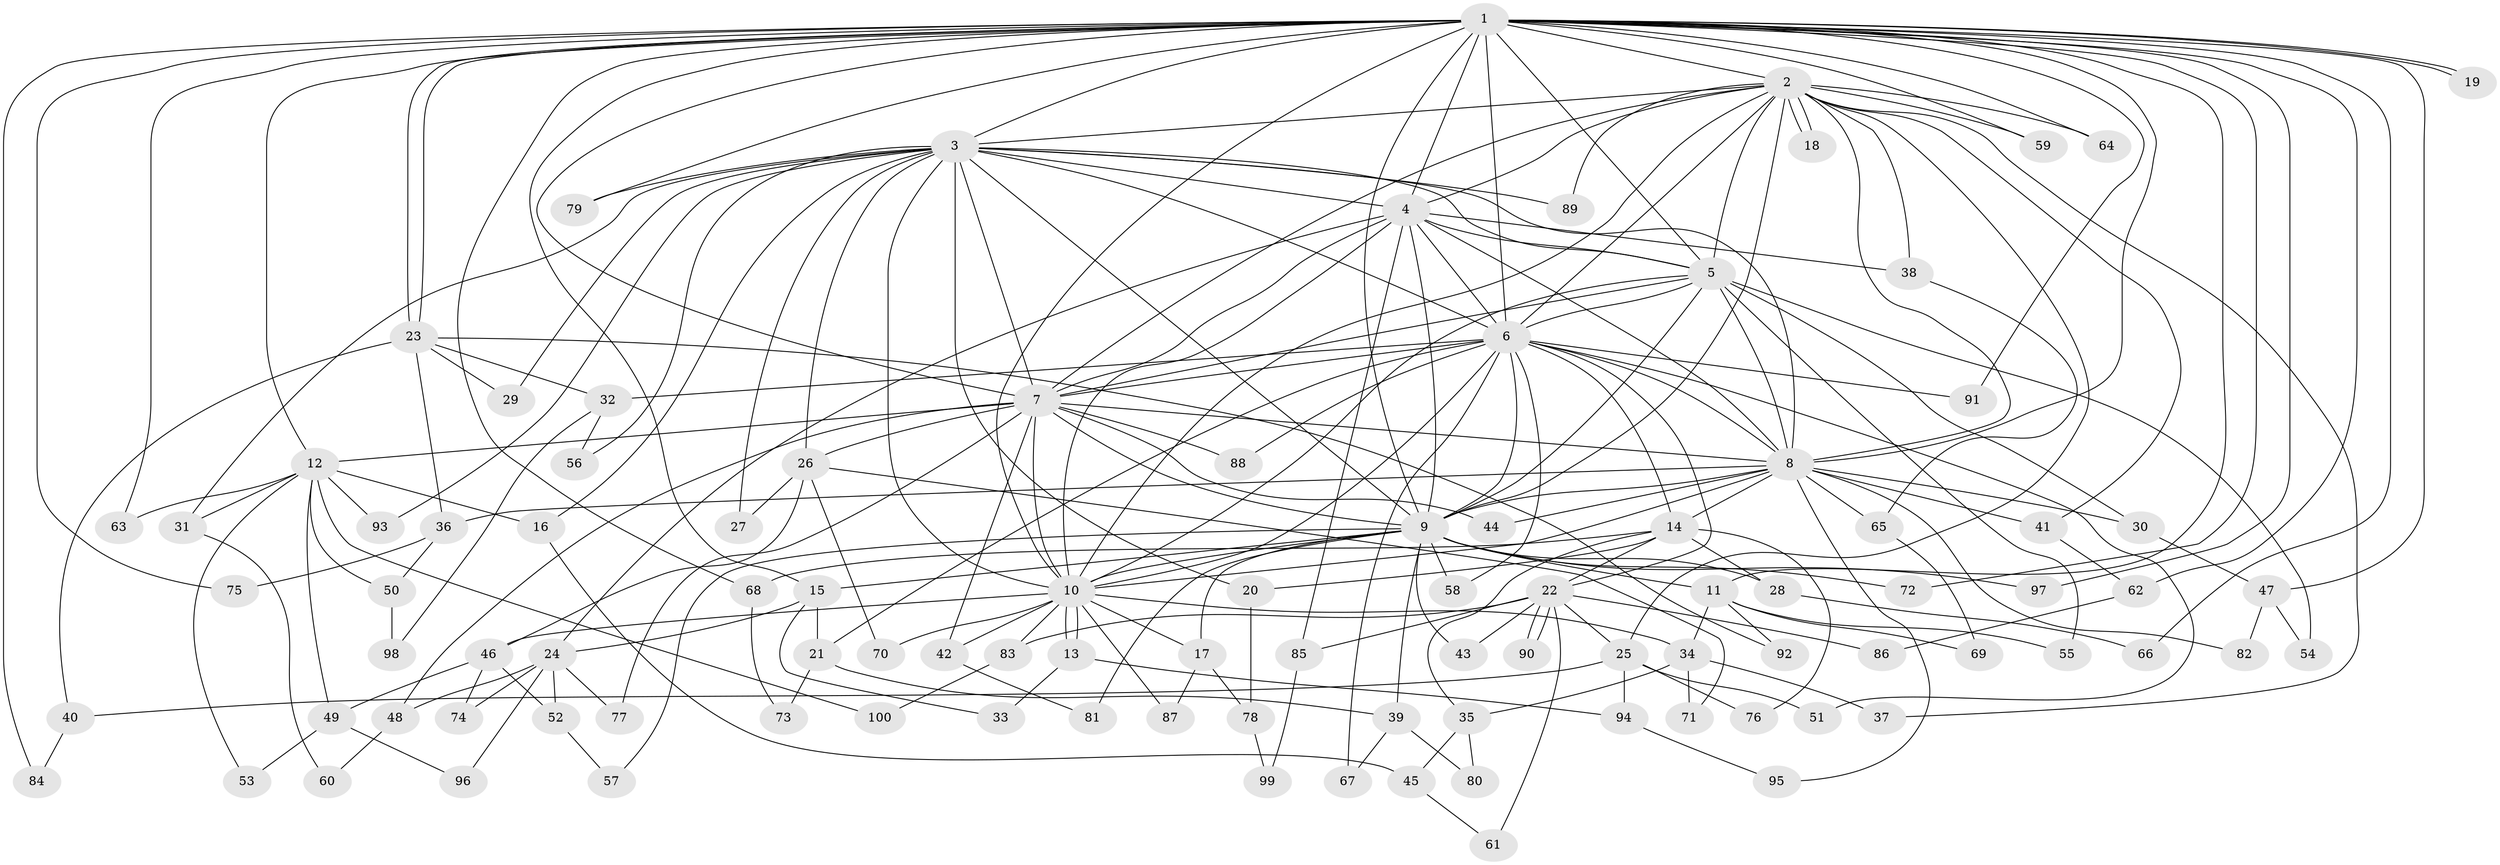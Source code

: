 // Generated by graph-tools (version 1.1) at 2025/11/02/21/25 10:11:07]
// undirected, 100 vertices, 225 edges
graph export_dot {
graph [start="1"]
  node [color=gray90,style=filled];
  1;
  2;
  3;
  4;
  5;
  6;
  7;
  8;
  9;
  10;
  11;
  12;
  13;
  14;
  15;
  16;
  17;
  18;
  19;
  20;
  21;
  22;
  23;
  24;
  25;
  26;
  27;
  28;
  29;
  30;
  31;
  32;
  33;
  34;
  35;
  36;
  37;
  38;
  39;
  40;
  41;
  42;
  43;
  44;
  45;
  46;
  47;
  48;
  49;
  50;
  51;
  52;
  53;
  54;
  55;
  56;
  57;
  58;
  59;
  60;
  61;
  62;
  63;
  64;
  65;
  66;
  67;
  68;
  69;
  70;
  71;
  72;
  73;
  74;
  75;
  76;
  77;
  78;
  79;
  80;
  81;
  82;
  83;
  84;
  85;
  86;
  87;
  88;
  89;
  90;
  91;
  92;
  93;
  94;
  95;
  96;
  97;
  98;
  99;
  100;
  1 -- 2;
  1 -- 3;
  1 -- 4;
  1 -- 5;
  1 -- 6;
  1 -- 7;
  1 -- 8;
  1 -- 9;
  1 -- 10;
  1 -- 11;
  1 -- 12;
  1 -- 15;
  1 -- 19;
  1 -- 19;
  1 -- 23;
  1 -- 23;
  1 -- 47;
  1 -- 59;
  1 -- 62;
  1 -- 63;
  1 -- 64;
  1 -- 66;
  1 -- 68;
  1 -- 72;
  1 -- 75;
  1 -- 79;
  1 -- 84;
  1 -- 91;
  1 -- 97;
  2 -- 3;
  2 -- 4;
  2 -- 5;
  2 -- 6;
  2 -- 7;
  2 -- 8;
  2 -- 9;
  2 -- 10;
  2 -- 18;
  2 -- 18;
  2 -- 25;
  2 -- 37;
  2 -- 38;
  2 -- 41;
  2 -- 59;
  2 -- 64;
  2 -- 89;
  3 -- 4;
  3 -- 5;
  3 -- 6;
  3 -- 7;
  3 -- 8;
  3 -- 9;
  3 -- 10;
  3 -- 16;
  3 -- 20;
  3 -- 26;
  3 -- 27;
  3 -- 29;
  3 -- 31;
  3 -- 56;
  3 -- 79;
  3 -- 89;
  3 -- 93;
  4 -- 5;
  4 -- 6;
  4 -- 7;
  4 -- 8;
  4 -- 9;
  4 -- 10;
  4 -- 24;
  4 -- 38;
  4 -- 85;
  5 -- 6;
  5 -- 7;
  5 -- 8;
  5 -- 9;
  5 -- 10;
  5 -- 30;
  5 -- 54;
  5 -- 55;
  6 -- 7;
  6 -- 8;
  6 -- 9;
  6 -- 10;
  6 -- 14;
  6 -- 21;
  6 -- 22;
  6 -- 32;
  6 -- 51;
  6 -- 58;
  6 -- 67;
  6 -- 88;
  6 -- 91;
  7 -- 8;
  7 -- 9;
  7 -- 10;
  7 -- 12;
  7 -- 26;
  7 -- 42;
  7 -- 44;
  7 -- 48;
  7 -- 77;
  7 -- 88;
  8 -- 9;
  8 -- 10;
  8 -- 14;
  8 -- 30;
  8 -- 36;
  8 -- 41;
  8 -- 44;
  8 -- 65;
  8 -- 82;
  8 -- 95;
  9 -- 10;
  9 -- 11;
  9 -- 15;
  9 -- 17;
  9 -- 28;
  9 -- 39;
  9 -- 43;
  9 -- 57;
  9 -- 58;
  9 -- 72;
  9 -- 81;
  9 -- 97;
  10 -- 13;
  10 -- 13;
  10 -- 17;
  10 -- 34;
  10 -- 42;
  10 -- 46;
  10 -- 70;
  10 -- 83;
  10 -- 87;
  11 -- 34;
  11 -- 55;
  11 -- 69;
  11 -- 92;
  12 -- 16;
  12 -- 31;
  12 -- 49;
  12 -- 50;
  12 -- 53;
  12 -- 63;
  12 -- 93;
  12 -- 100;
  13 -- 33;
  13 -- 94;
  14 -- 20;
  14 -- 22;
  14 -- 28;
  14 -- 35;
  14 -- 68;
  14 -- 76;
  15 -- 21;
  15 -- 24;
  15 -- 33;
  16 -- 45;
  17 -- 78;
  17 -- 87;
  20 -- 78;
  21 -- 39;
  21 -- 73;
  22 -- 25;
  22 -- 43;
  22 -- 61;
  22 -- 83;
  22 -- 85;
  22 -- 86;
  22 -- 90;
  22 -- 90;
  23 -- 29;
  23 -- 32;
  23 -- 36;
  23 -- 40;
  23 -- 92;
  24 -- 48;
  24 -- 52;
  24 -- 74;
  24 -- 77;
  24 -- 96;
  25 -- 40;
  25 -- 51;
  25 -- 76;
  25 -- 94;
  26 -- 27;
  26 -- 46;
  26 -- 70;
  26 -- 71;
  28 -- 66;
  30 -- 47;
  31 -- 60;
  32 -- 56;
  32 -- 98;
  34 -- 35;
  34 -- 37;
  34 -- 71;
  35 -- 45;
  35 -- 80;
  36 -- 50;
  36 -- 75;
  38 -- 65;
  39 -- 67;
  39 -- 80;
  40 -- 84;
  41 -- 62;
  42 -- 81;
  45 -- 61;
  46 -- 49;
  46 -- 52;
  46 -- 74;
  47 -- 54;
  47 -- 82;
  48 -- 60;
  49 -- 53;
  49 -- 96;
  50 -- 98;
  52 -- 57;
  62 -- 86;
  65 -- 69;
  68 -- 73;
  78 -- 99;
  83 -- 100;
  85 -- 99;
  94 -- 95;
}
